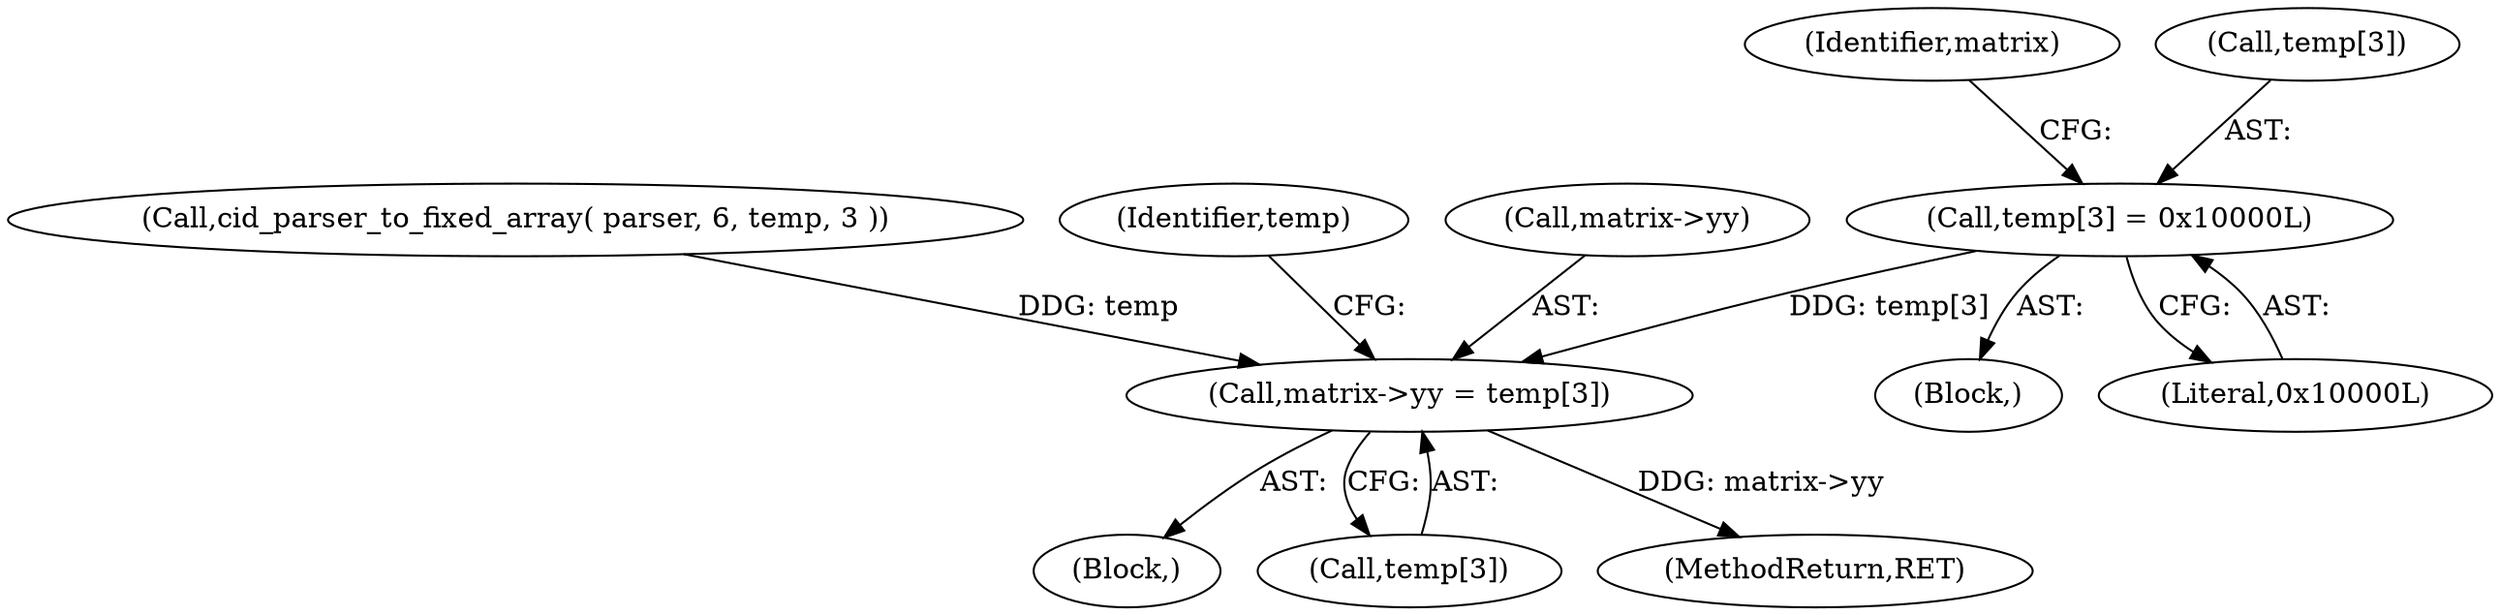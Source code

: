digraph "0_savannah_8b281f83e8516535756f92dbf90940ac44bd45e1@array" {
"1000183" [label="(Call,temp[3] = 0x10000L)"];
"1000209" [label="(Call,matrix->yy = temp[3])"];
"1000135" [label="(Block,)"];
"1000163" [label="(Call,cid_parser_to_fixed_array( parser, 6, temp, 3 ))"];
"1000190" [label="(Identifier,matrix)"];
"1000218" [label="(Identifier,temp)"];
"1000183" [label="(Call,temp[3] = 0x10000L)"];
"1000184" [label="(Call,temp[3])"];
"1000106" [label="(Block,)"];
"1000210" [label="(Call,matrix->yy)"];
"1000213" [label="(Call,temp[3])"];
"1000248" [label="(MethodReturn,RET)"];
"1000209" [label="(Call,matrix->yy = temp[3])"];
"1000187" [label="(Literal,0x10000L)"];
"1000183" -> "1000135"  [label="AST: "];
"1000183" -> "1000187"  [label="CFG: "];
"1000184" -> "1000183"  [label="AST: "];
"1000187" -> "1000183"  [label="AST: "];
"1000190" -> "1000183"  [label="CFG: "];
"1000183" -> "1000209"  [label="DDG: temp[3]"];
"1000209" -> "1000106"  [label="AST: "];
"1000209" -> "1000213"  [label="CFG: "];
"1000210" -> "1000209"  [label="AST: "];
"1000213" -> "1000209"  [label="AST: "];
"1000218" -> "1000209"  [label="CFG: "];
"1000209" -> "1000248"  [label="DDG: matrix->yy"];
"1000163" -> "1000209"  [label="DDG: temp"];
}
